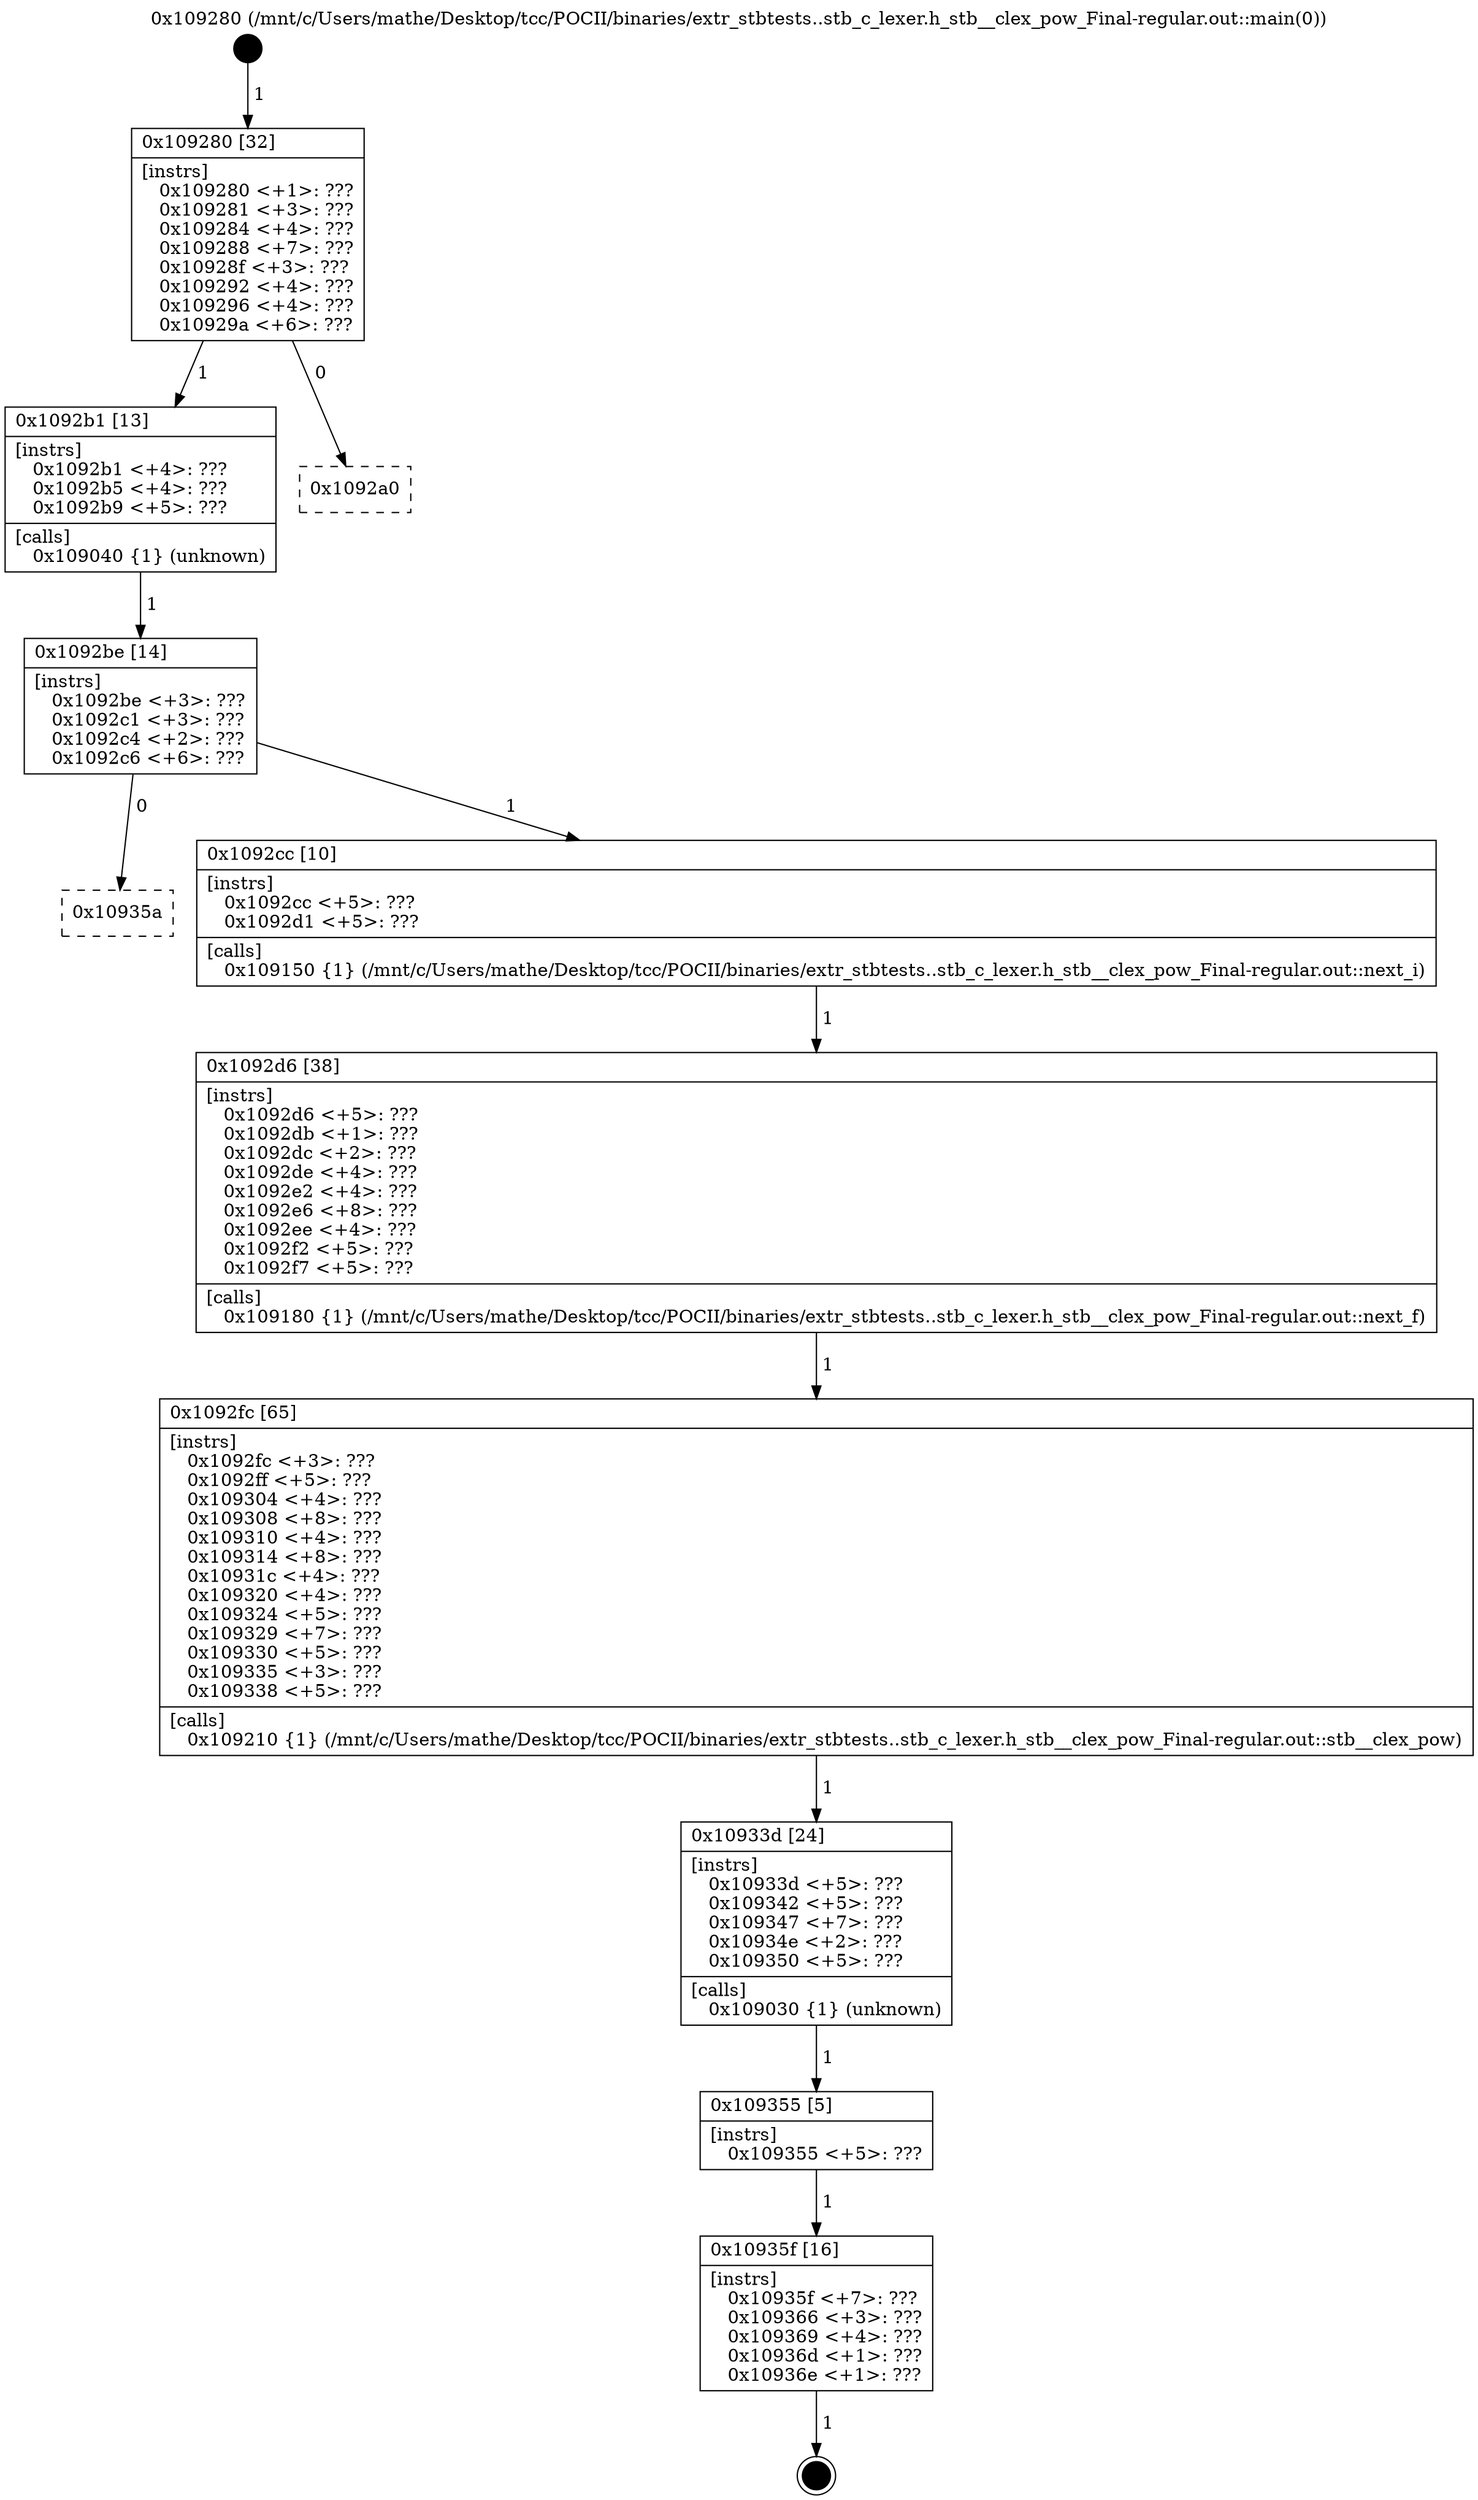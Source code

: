 digraph "0x109280" {
  label = "0x109280 (/mnt/c/Users/mathe/Desktop/tcc/POCII/binaries/extr_stbtests..stb_c_lexer.h_stb__clex_pow_Final-regular.out::main(0))"
  labelloc = "t"
  node[shape=record]

  Entry [label="",width=0.3,height=0.3,shape=circle,fillcolor=black,style=filled]
  "0x109280" [label="{
     0x109280 [32]\l
     | [instrs]\l
     &nbsp;&nbsp;0x109280 \<+1\>: ???\l
     &nbsp;&nbsp;0x109281 \<+3\>: ???\l
     &nbsp;&nbsp;0x109284 \<+4\>: ???\l
     &nbsp;&nbsp;0x109288 \<+7\>: ???\l
     &nbsp;&nbsp;0x10928f \<+3\>: ???\l
     &nbsp;&nbsp;0x109292 \<+4\>: ???\l
     &nbsp;&nbsp;0x109296 \<+4\>: ???\l
     &nbsp;&nbsp;0x10929a \<+6\>: ???\l
  }"]
  "0x1092b1" [label="{
     0x1092b1 [13]\l
     | [instrs]\l
     &nbsp;&nbsp;0x1092b1 \<+4\>: ???\l
     &nbsp;&nbsp;0x1092b5 \<+4\>: ???\l
     &nbsp;&nbsp;0x1092b9 \<+5\>: ???\l
     | [calls]\l
     &nbsp;&nbsp;0x109040 \{1\} (unknown)\l
  }"]
  "0x1092a0" [label="{
     0x1092a0\l
  }", style=dashed]
  "0x1092be" [label="{
     0x1092be [14]\l
     | [instrs]\l
     &nbsp;&nbsp;0x1092be \<+3\>: ???\l
     &nbsp;&nbsp;0x1092c1 \<+3\>: ???\l
     &nbsp;&nbsp;0x1092c4 \<+2\>: ???\l
     &nbsp;&nbsp;0x1092c6 \<+6\>: ???\l
  }"]
  "0x10935a" [label="{
     0x10935a\l
  }", style=dashed]
  "0x1092cc" [label="{
     0x1092cc [10]\l
     | [instrs]\l
     &nbsp;&nbsp;0x1092cc \<+5\>: ???\l
     &nbsp;&nbsp;0x1092d1 \<+5\>: ???\l
     | [calls]\l
     &nbsp;&nbsp;0x109150 \{1\} (/mnt/c/Users/mathe/Desktop/tcc/POCII/binaries/extr_stbtests..stb_c_lexer.h_stb__clex_pow_Final-regular.out::next_i)\l
  }"]
  Exit [label="",width=0.3,height=0.3,shape=circle,fillcolor=black,style=filled,peripheries=2]
  "0x1092d6" [label="{
     0x1092d6 [38]\l
     | [instrs]\l
     &nbsp;&nbsp;0x1092d6 \<+5\>: ???\l
     &nbsp;&nbsp;0x1092db \<+1\>: ???\l
     &nbsp;&nbsp;0x1092dc \<+2\>: ???\l
     &nbsp;&nbsp;0x1092de \<+4\>: ???\l
     &nbsp;&nbsp;0x1092e2 \<+4\>: ???\l
     &nbsp;&nbsp;0x1092e6 \<+8\>: ???\l
     &nbsp;&nbsp;0x1092ee \<+4\>: ???\l
     &nbsp;&nbsp;0x1092f2 \<+5\>: ???\l
     &nbsp;&nbsp;0x1092f7 \<+5\>: ???\l
     | [calls]\l
     &nbsp;&nbsp;0x109180 \{1\} (/mnt/c/Users/mathe/Desktop/tcc/POCII/binaries/extr_stbtests..stb_c_lexer.h_stb__clex_pow_Final-regular.out::next_f)\l
  }"]
  "0x1092fc" [label="{
     0x1092fc [65]\l
     | [instrs]\l
     &nbsp;&nbsp;0x1092fc \<+3\>: ???\l
     &nbsp;&nbsp;0x1092ff \<+5\>: ???\l
     &nbsp;&nbsp;0x109304 \<+4\>: ???\l
     &nbsp;&nbsp;0x109308 \<+8\>: ???\l
     &nbsp;&nbsp;0x109310 \<+4\>: ???\l
     &nbsp;&nbsp;0x109314 \<+8\>: ???\l
     &nbsp;&nbsp;0x10931c \<+4\>: ???\l
     &nbsp;&nbsp;0x109320 \<+4\>: ???\l
     &nbsp;&nbsp;0x109324 \<+5\>: ???\l
     &nbsp;&nbsp;0x109329 \<+7\>: ???\l
     &nbsp;&nbsp;0x109330 \<+5\>: ???\l
     &nbsp;&nbsp;0x109335 \<+3\>: ???\l
     &nbsp;&nbsp;0x109338 \<+5\>: ???\l
     | [calls]\l
     &nbsp;&nbsp;0x109210 \{1\} (/mnt/c/Users/mathe/Desktop/tcc/POCII/binaries/extr_stbtests..stb_c_lexer.h_stb__clex_pow_Final-regular.out::stb__clex_pow)\l
  }"]
  "0x10933d" [label="{
     0x10933d [24]\l
     | [instrs]\l
     &nbsp;&nbsp;0x10933d \<+5\>: ???\l
     &nbsp;&nbsp;0x109342 \<+5\>: ???\l
     &nbsp;&nbsp;0x109347 \<+7\>: ???\l
     &nbsp;&nbsp;0x10934e \<+2\>: ???\l
     &nbsp;&nbsp;0x109350 \<+5\>: ???\l
     | [calls]\l
     &nbsp;&nbsp;0x109030 \{1\} (unknown)\l
  }"]
  "0x109355" [label="{
     0x109355 [5]\l
     | [instrs]\l
     &nbsp;&nbsp;0x109355 \<+5\>: ???\l
  }"]
  "0x10935f" [label="{
     0x10935f [16]\l
     | [instrs]\l
     &nbsp;&nbsp;0x10935f \<+7\>: ???\l
     &nbsp;&nbsp;0x109366 \<+3\>: ???\l
     &nbsp;&nbsp;0x109369 \<+4\>: ???\l
     &nbsp;&nbsp;0x10936d \<+1\>: ???\l
     &nbsp;&nbsp;0x10936e \<+1\>: ???\l
  }"]
  Entry -> "0x109280" [label=" 1"]
  "0x109280" -> "0x1092b1" [label=" 1"]
  "0x109280" -> "0x1092a0" [label=" 0"]
  "0x1092b1" -> "0x1092be" [label=" 1"]
  "0x1092be" -> "0x10935a" [label=" 0"]
  "0x1092be" -> "0x1092cc" [label=" 1"]
  "0x10935f" -> Exit [label=" 1"]
  "0x1092cc" -> "0x1092d6" [label=" 1"]
  "0x1092d6" -> "0x1092fc" [label=" 1"]
  "0x1092fc" -> "0x10933d" [label=" 1"]
  "0x10933d" -> "0x109355" [label=" 1"]
  "0x109355" -> "0x10935f" [label=" 1"]
}
